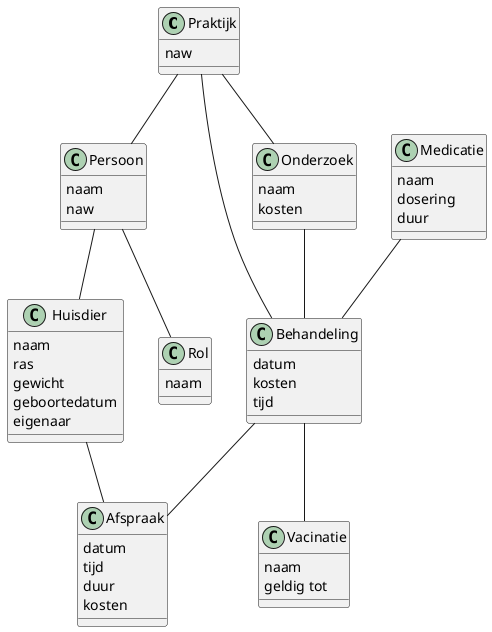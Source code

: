 ﻿@startuml
class Praktijk {
    naw
}
class Persoon {
    naam
    naw
}

class Huisdier {
    naam
    ras
    gewicht
    geboortedatum
    eigenaar
}
class Afspraak {
    datum
    tijd
    duur
    kosten
}

class Behandeling {
    datum
    kosten
    tijd
}

class Medicatie {
    naam
    dosering
    duur
}

class Vacinatie {
    naam
    geldig tot
}

class Onderzoek {
    naam
    kosten
}

class Rol {
    naam
}

Praktijk -- Persoon
Persoon -- Huisdier
Persoon -- Rol
Huisdier -- Afspraak
Behandeling -- Afspraak
Praktijk -- Onderzoek
Praktijk -- Behandeling
Medicatie -- Behandeling
Onderzoek -- Behandeling
Behandeling -- Vacinatie
@enduml